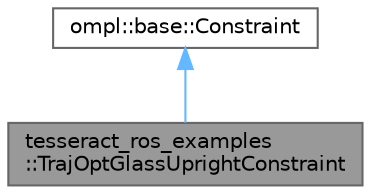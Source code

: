 digraph "tesseract_ros_examples::TrajOptGlassUprightConstraint"
{
 // LATEX_PDF_SIZE
  bgcolor="transparent";
  edge [fontname=Helvetica,fontsize=10,labelfontname=Helvetica,labelfontsize=10];
  node [fontname=Helvetica,fontsize=10,shape=box,height=0.2,width=0.4];
  Node1 [label="tesseract_ros_examples\l::TrajOptGlassUprightConstraint",height=0.2,width=0.4,color="gray40", fillcolor="grey60", style="filled", fontcolor="black",tooltip=" "];
  Node2 -> Node1 [dir="back",color="steelblue1",style="solid"];
  Node2 [label="ompl::base::Constraint",height=0.2,width=0.4,color="gray40", fillcolor="white", style="filled",tooltip=" "];
}
